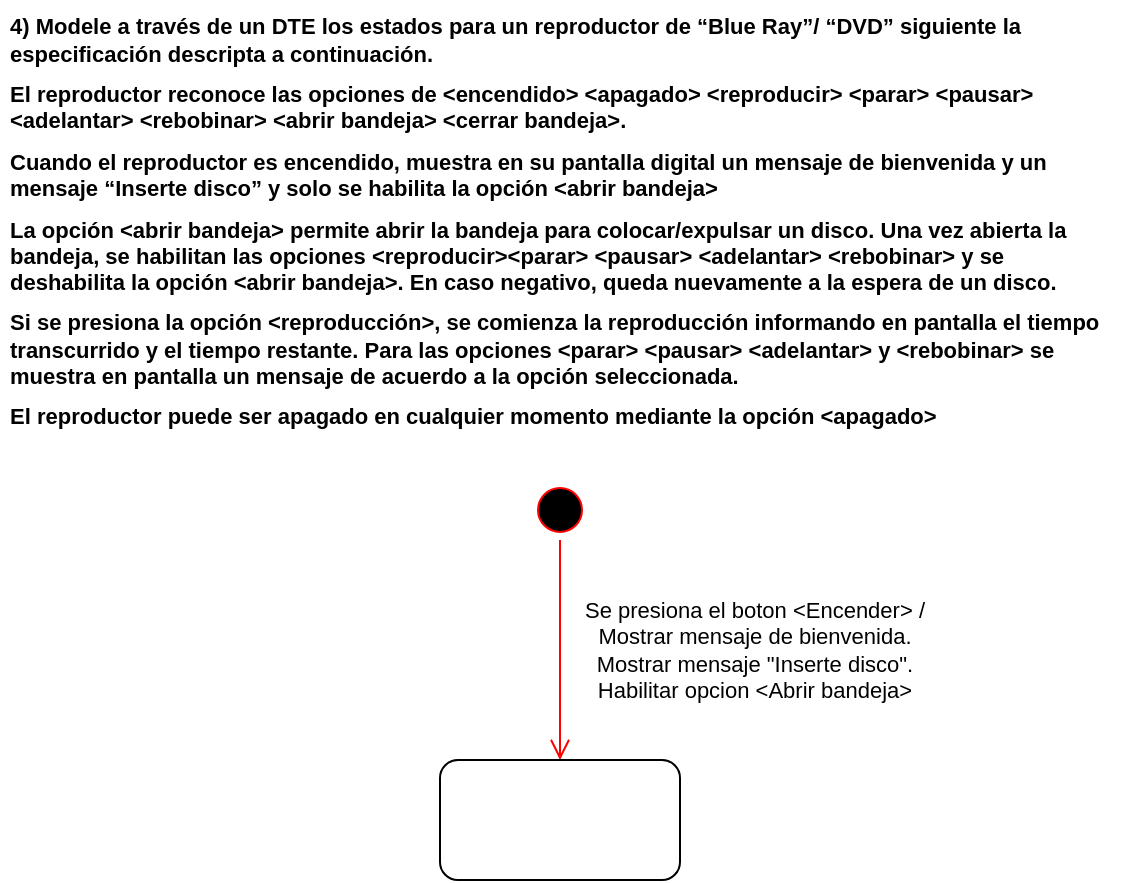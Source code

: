 <mxfile version="15.8.2" type="device"><diagram id="9JW5TC84fx057hpkVtri" name="Page-1"><mxGraphModel dx="918" dy="402" grid="1" gridSize="10" guides="1" tooltips="1" connect="1" arrows="1" fold="1" page="1" pageScale="1" pageWidth="827" pageHeight="1169" math="0" shadow="0"><root><mxCell id="0"/><mxCell id="1" parent="0"/><mxCell id="7WPTuN1C2CIAZuF2HvTI-1" value="&lt;h1 style=&quot;font-size: 11px;&quot;&gt;4) Modele a través de un DTE los estados para un reproductor de “Blue Ray”/ “DVD” siguiente la especificación descripta a continuación.&lt;/h1&gt;&lt;h1 style=&quot;font-size: 11px;&quot;&gt;El reproductor reconoce las opciones de &amp;lt;encendido&amp;gt; &amp;lt;apagado&amp;gt; &amp;lt;reproducir&amp;gt; &amp;lt;parar&amp;gt; &amp;lt;pausar&amp;gt; &amp;lt;adelantar&amp;gt; &amp;lt;rebobinar&amp;gt; &amp;lt;abrir bandeja&amp;gt; &amp;lt;cerrar bandeja&amp;gt;.&lt;/h1&gt;&lt;h1 style=&quot;font-size: 11px;&quot;&gt;Cuando el reproductor es encendido, muestra en su pantalla digital un mensaje de bienvenida y un mensaje “Inserte disco” y solo se habilita la opción &amp;lt;abrir bandeja&amp;gt;&lt;/h1&gt;&lt;h1 style=&quot;font-size: 11px;&quot;&gt;La opción &amp;lt;abrir bandeja&amp;gt; permite abrir la bandeja para colocar/expulsar un disco. Una vez abierta la bandeja, se habilitan las opciones &amp;lt;reproducir&amp;gt;&amp;lt;parar&amp;gt; &amp;lt;pausar&amp;gt; &amp;lt;adelantar&amp;gt; &amp;lt;rebobinar&amp;gt; y se deshabilita la opción &amp;lt;abrir bandeja&amp;gt;. En caso negativo, queda nuevamente a la espera de un disco.&lt;/h1&gt;&lt;h1 style=&quot;font-size: 11px;&quot;&gt;Si se presiona la opción &amp;lt;reproducción&amp;gt;, se comienza la reproducción informando en pantalla el tiempo transcurrido y el tiempo restante. Para las opciones &amp;lt;parar&amp;gt; &amp;lt;pausar&amp;gt; &amp;lt;adelantar&amp;gt; y &amp;lt;rebobinar&amp;gt; se muestra en pantalla un mensaje de acuerdo a la opción seleccionada.&lt;/h1&gt;&lt;h1 style=&quot;font-size: 11px;&quot;&gt;El reproductor puede ser apagado en cualquier momento mediante la opción &amp;lt;apagado&amp;gt;&lt;/h1&gt;" style="text;html=1;strokeColor=none;fillColor=none;spacing=5;spacingTop=-20;whiteSpace=wrap;overflow=hidden;rounded=0;fontSize=11;" vertex="1" parent="1"><mxGeometry x="350" y="30" width="560" height="210" as="geometry"/></mxCell><mxCell id="7WPTuN1C2CIAZuF2HvTI-2" value="" style="ellipse;html=1;shape=startState;fillColor=#000000;strokeColor=#ff0000;fontSize=11;" vertex="1" parent="1"><mxGeometry x="615" y="260" width="30" height="30" as="geometry"/></mxCell><mxCell id="7WPTuN1C2CIAZuF2HvTI-3" value="" style="edgeStyle=orthogonalEdgeStyle;html=1;verticalAlign=bottom;endArrow=open;endSize=8;strokeColor=#ff0000;rounded=0;fontSize=11;entryX=0.5;entryY=0;entryDx=0;entryDy=0;" edge="1" source="7WPTuN1C2CIAZuF2HvTI-2" parent="1" target="7WPTuN1C2CIAZuF2HvTI-5"><mxGeometry relative="1" as="geometry"><mxPoint x="630" y="350" as="targetPoint"/></mxGeometry></mxCell><mxCell id="7WPTuN1C2CIAZuF2HvTI-4" value="Se presiona el boton &amp;lt;Encender&amp;gt; / Mostrar mensaje de bienvenida. Mostrar mensaje &quot;Inserte disco&quot;. Habilitar opcion &amp;lt;Abrir bandeja&amp;gt;" style="text;html=1;strokeColor=none;fillColor=none;align=center;verticalAlign=middle;whiteSpace=wrap;rounded=0;fontSize=11;" vertex="1" parent="1"><mxGeometry x="640" y="330" width="175" height="30" as="geometry"/></mxCell><mxCell id="7WPTuN1C2CIAZuF2HvTI-5" value="" style="rounded=1;whiteSpace=wrap;html=1;fontSize=11;" vertex="1" parent="1"><mxGeometry x="570" y="400" width="120" height="60" as="geometry"/></mxCell></root></mxGraphModel></diagram></mxfile>